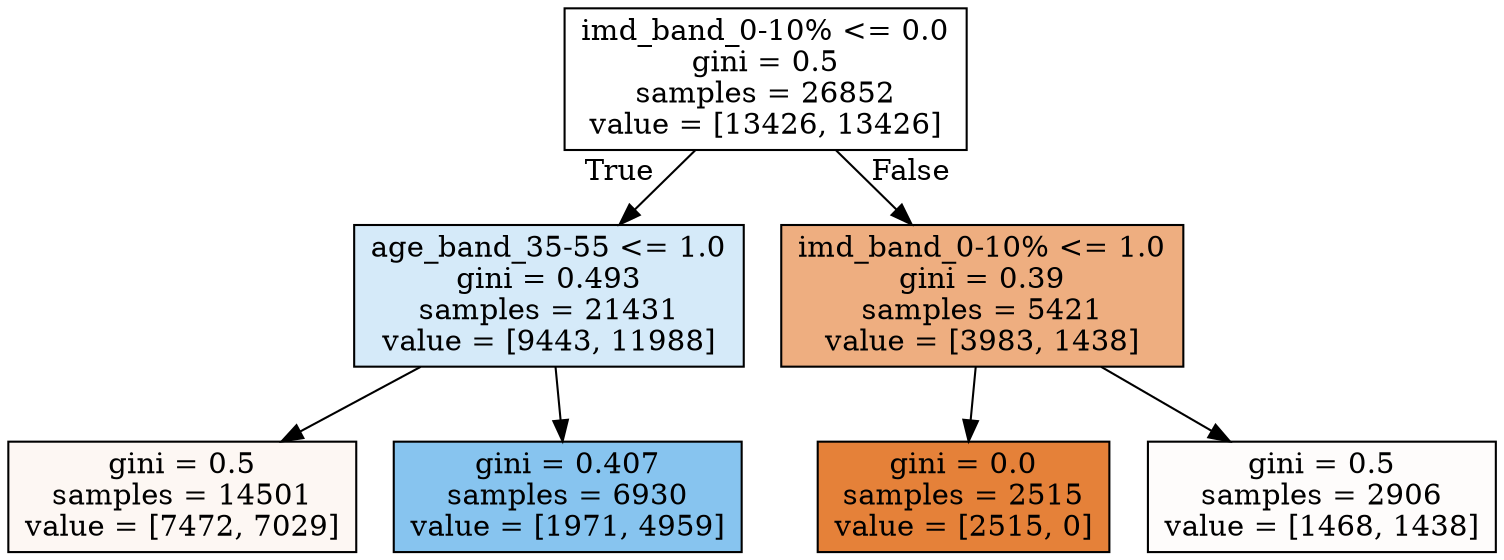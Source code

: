 digraph Tree {
node [shape=box, style="filled", color="black"] ;
0 [label="imd_band_0-10% <= 0.0\ngini = 0.5\nsamples = 26852\nvalue = [13426, 13426]", fillcolor="#e5813900"] ;
1 [label="age_band_35-55 <= 1.0\ngini = 0.493\nsamples = 21431\nvalue = [9443, 11988]", fillcolor="#399de536"] ;
0 -> 1 [labeldistance=2.5, labelangle=45, headlabel="True"] ;
2 [label="gini = 0.5\nsamples = 14501\nvalue = [7472, 7029]", fillcolor="#e581390f"] ;
1 -> 2 ;
3 [label="gini = 0.407\nsamples = 6930\nvalue = [1971, 4959]", fillcolor="#399de59a"] ;
1 -> 3 ;
4 [label="imd_band_0-10% <= 1.0\ngini = 0.39\nsamples = 5421\nvalue = [3983, 1438]", fillcolor="#e58139a3"] ;
0 -> 4 [labeldistance=2.5, labelangle=-45, headlabel="False"] ;
5 [label="gini = 0.0\nsamples = 2515\nvalue = [2515, 0]", fillcolor="#e58139ff"] ;
4 -> 5 ;
6 [label="gini = 0.5\nsamples = 2906\nvalue = [1468, 1438]", fillcolor="#e5813905"] ;
4 -> 6 ;
}